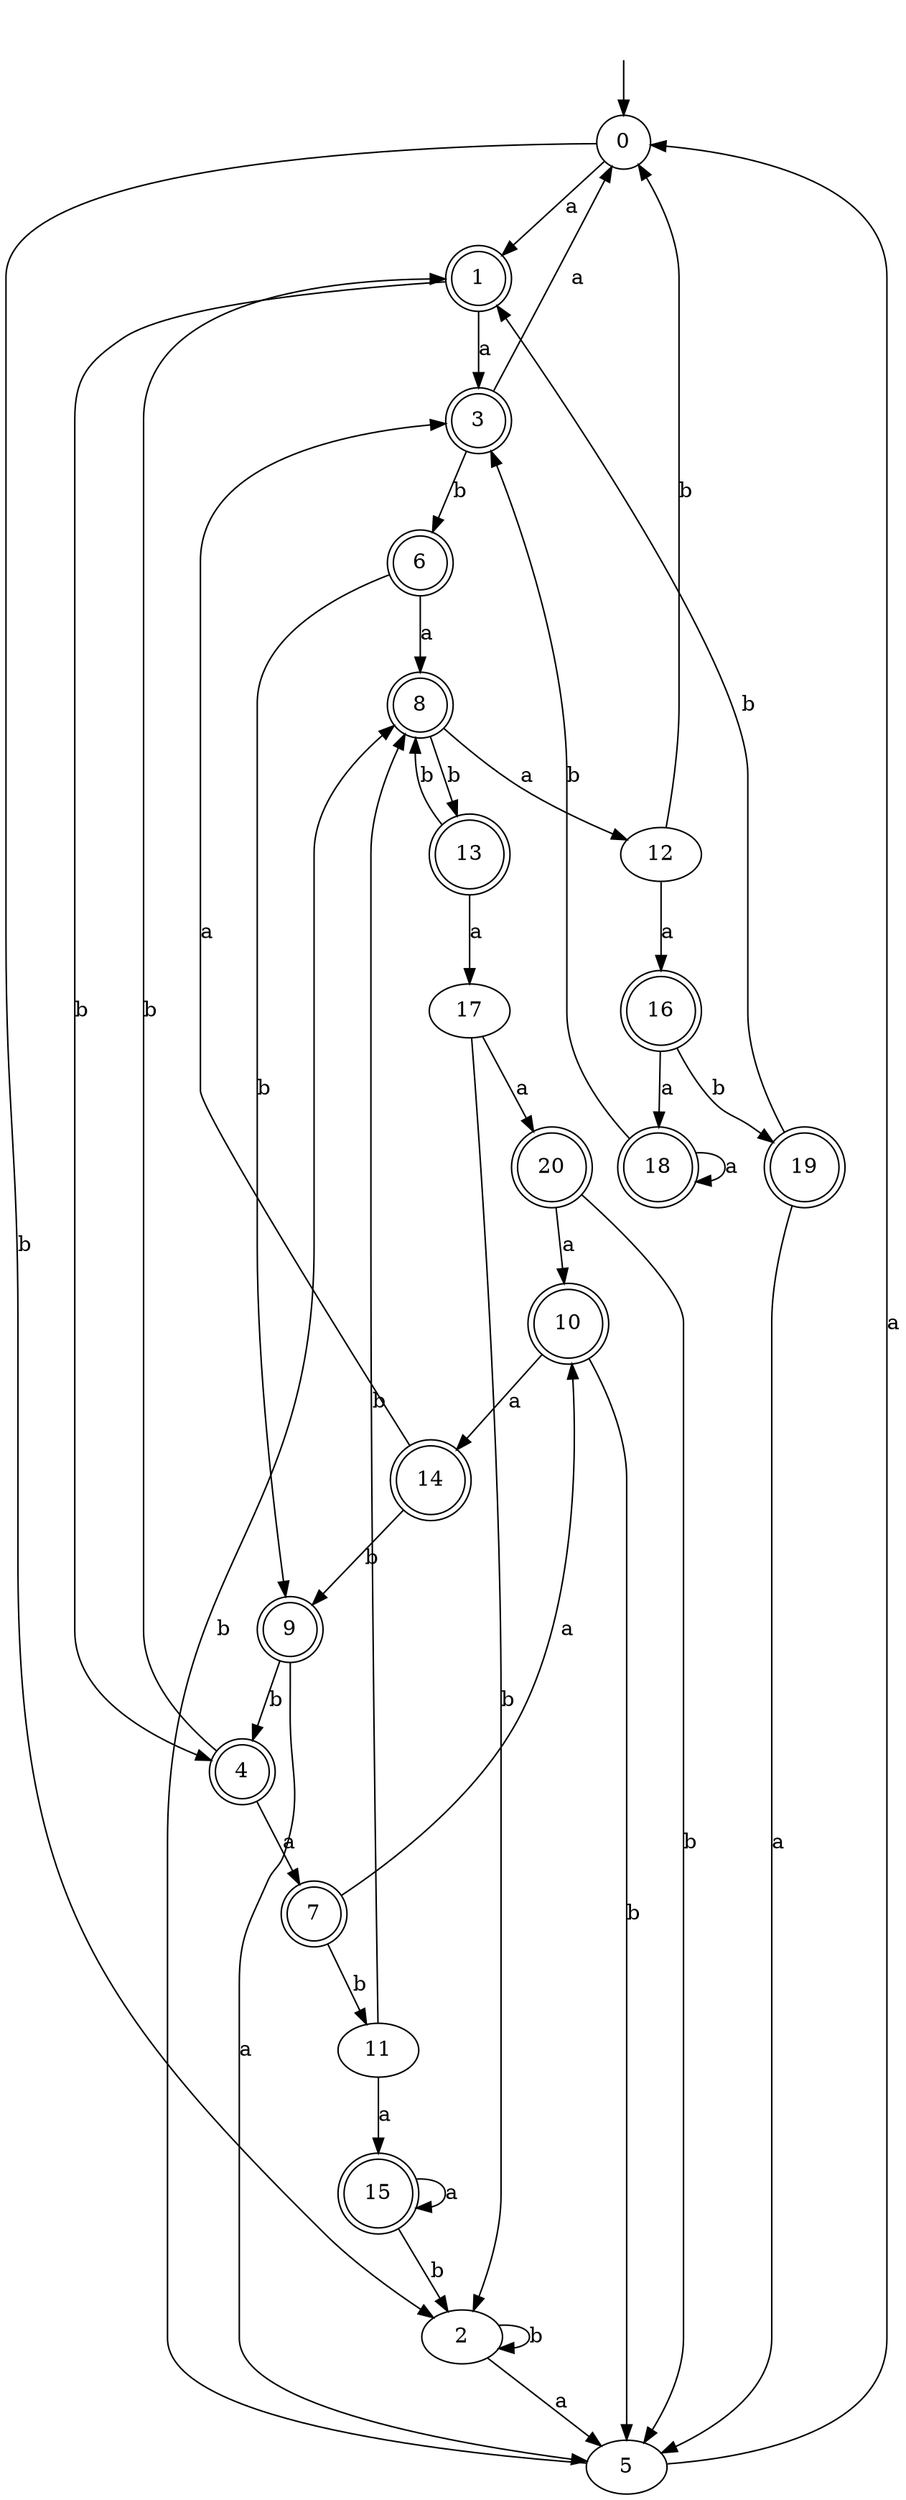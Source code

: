 digraph RandomDFA {
  __start0 [label="", shape=none];
  __start0 -> 0 [label=""];
  0 [shape=circle]
  0 -> 1 [label="a"]
  0 -> 2 [label="b"]
  1 [shape=doublecircle]
  1 -> 3 [label="a"]
  1 -> 4 [label="b"]
  2
  2 -> 5 [label="a"]
  2 -> 2 [label="b"]
  3 [shape=doublecircle]
  3 -> 0 [label="a"]
  3 -> 6 [label="b"]
  4 [shape=doublecircle]
  4 -> 7 [label="a"]
  4 -> 1 [label="b"]
  5
  5 -> 0 [label="a"]
  5 -> 8 [label="b"]
  6 [shape=doublecircle]
  6 -> 8 [label="a"]
  6 -> 9 [label="b"]
  7 [shape=doublecircle]
  7 -> 10 [label="a"]
  7 -> 11 [label="b"]
  8 [shape=doublecircle]
  8 -> 12 [label="a"]
  8 -> 13 [label="b"]
  9 [shape=doublecircle]
  9 -> 5 [label="a"]
  9 -> 4 [label="b"]
  10 [shape=doublecircle]
  10 -> 14 [label="a"]
  10 -> 5 [label="b"]
  11
  11 -> 15 [label="a"]
  11 -> 8 [label="b"]
  12
  12 -> 16 [label="a"]
  12 -> 0 [label="b"]
  13 [shape=doublecircle]
  13 -> 17 [label="a"]
  13 -> 8 [label="b"]
  14 [shape=doublecircle]
  14 -> 3 [label="a"]
  14 -> 9 [label="b"]
  15 [shape=doublecircle]
  15 -> 15 [label="a"]
  15 -> 2 [label="b"]
  16 [shape=doublecircle]
  16 -> 18 [label="a"]
  16 -> 19 [label="b"]
  17
  17 -> 20 [label="a"]
  17 -> 2 [label="b"]
  18 [shape=doublecircle]
  18 -> 18 [label="a"]
  18 -> 3 [label="b"]
  19 [shape=doublecircle]
  19 -> 5 [label="a"]
  19 -> 1 [label="b"]
  20 [shape=doublecircle]
  20 -> 10 [label="a"]
  20 -> 5 [label="b"]
}
